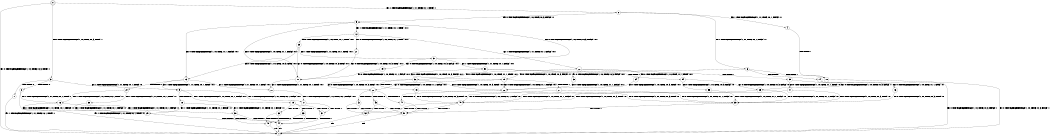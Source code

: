 digraph BCG {
size = "7, 10.5";
center = TRUE;
node [shape = circle];
0 [peripheries = 2];
0 -> 1 [label = "EX !0 !ATOMIC_EXCH_BRANCH (1, +0, TRUE, +0, 3, TRUE) !::"];
0 -> 2 [label = "EX !1 !ATOMIC_EXCH_BRANCH (1, +1, TRUE, +0, 1, TRUE) !::"];
0 -> 3 [label = "EX !0 !ATOMIC_EXCH_BRANCH (1, +0, TRUE, +0, 3, TRUE) !::"];
2 -> 4 [label = "EX !1 !ATOMIC_EXCH_BRANCH (1, +1, TRUE, +0, 1, FALSE) !:1:"];
2 -> 5 [label = "EX !0 !ATOMIC_EXCH_BRANCH (1, +0, TRUE, +0, 3, FALSE) !:1:"];
2 -> 6 [label = "EX !1 !ATOMIC_EXCH_BRANCH (1, +1, TRUE, +0, 1, FALSE) !:1:"];
3 -> 7 [label = "TERMINATE !0"];
3 -> 8 [label = "TERMINATE !0"];
3 -> 9 [label = "EX !1 !ATOMIC_EXCH_BRANCH (1, +1, TRUE, +0, 1, TRUE) !:0:"];
4 -> 10 [label = "TERMINATE !1"];
5 -> 11 [label = "EX !0 !ATOMIC_EXCH_BRANCH (1, +0, TRUE, +1, 1, FALSE) !:0:1:"];
5 -> 12 [label = "EX !1 !ATOMIC_EXCH_BRANCH (1, +1, TRUE, +0, 1, TRUE) !:0:1:"];
5 -> 13 [label = "EX !0 !ATOMIC_EXCH_BRANCH (1, +0, TRUE, +1, 1, FALSE) !:0:1:"];
6 -> 10 [label = "TERMINATE !1"];
6 -> 14 [label = "TERMINATE !1"];
6 -> 15 [label = "EX !0 !ATOMIC_EXCH_BRANCH (1, +0, TRUE, +0, 3, FALSE) !:1:"];
7 -> 1 [label = "EX !1 !ATOMIC_EXCH_BRANCH (1, +1, TRUE, +0, 1, TRUE) !::"];
8 -> 1 [label = "EX !1 !ATOMIC_EXCH_BRANCH (1, +1, TRUE, +0, 1, TRUE) !::"];
8 -> 16 [label = "EX !1 !ATOMIC_EXCH_BRANCH (1, +1, TRUE, +0, 1, TRUE) !::"];
9 -> 17 [label = "EX !1 !ATOMIC_EXCH_BRANCH (1, +1, TRUE, +0, 1, FALSE) !:0:1:"];
9 -> 18 [label = "TERMINATE !0"];
9 -> 19 [label = "EX !1 !ATOMIC_EXCH_BRANCH (1, +1, TRUE, +0, 1, FALSE) !:0:1:"];
10 -> 1 [label = "EX !0 !ATOMIC_EXCH_BRANCH (1, +0, TRUE, +0, 3, FALSE) !::"];
11 -> 20 [label = "EX !1 !ATOMIC_EXCH_BRANCH (1, +1, TRUE, +0, 1, TRUE) !:0:1:"];
12 -> 21 [label = "EX !0 !ATOMIC_EXCH_BRANCH (1, +0, TRUE, +1, 1, TRUE) !:0:1:"];
12 -> 22 [label = "EX !1 !ATOMIC_EXCH_BRANCH (1, +1, TRUE, +0, 1, FALSE) !:0:1:"];
12 -> 23 [label = "EX !0 !ATOMIC_EXCH_BRANCH (1, +0, TRUE, +1, 1, TRUE) !:0:1:"];
13 -> 20 [label = "EX !1 !ATOMIC_EXCH_BRANCH (1, +1, TRUE, +0, 1, TRUE) !:0:1:"];
13 -> 24 [label = "TERMINATE !0"];
13 -> 9 [label = "EX !1 !ATOMIC_EXCH_BRANCH (1, +1, TRUE, +0, 1, TRUE) !:0:1:"];
14 -> 1 [label = "EX !0 !ATOMIC_EXCH_BRANCH (1, +0, TRUE, +0, 3, FALSE) !::"];
14 -> 25 [label = "EX !0 !ATOMIC_EXCH_BRANCH (1, +0, TRUE, +0, 3, FALSE) !::"];
15 -> 26 [label = "EX !0 !ATOMIC_EXCH_BRANCH (1, +0, TRUE, +1, 1, FALSE) !:0:1:"];
15 -> 27 [label = "TERMINATE !1"];
15 -> 28 [label = "EX !0 !ATOMIC_EXCH_BRANCH (1, +0, TRUE, +1, 1, FALSE) !:0:1:"];
16 -> 29 [label = "EX !1 !ATOMIC_EXCH_BRANCH (1, +1, TRUE, +0, 1, FALSE) !:1:"];
16 -> 30 [label = "EX !1 !ATOMIC_EXCH_BRANCH (1, +1, TRUE, +0, 1, FALSE) !:1:"];
17 -> 31 [label = "TERMINATE !0"];
18 -> 29 [label = "EX !1 !ATOMIC_EXCH_BRANCH (1, +1, TRUE, +0, 1, FALSE) !:1:"];
18 -> 30 [label = "EX !1 !ATOMIC_EXCH_BRANCH (1, +1, TRUE, +0, 1, FALSE) !:1:"];
19 -> 31 [label = "TERMINATE !0"];
19 -> 32 [label = "TERMINATE !1"];
19 -> 33 [label = "TERMINATE !0"];
20 -> 17 [label = "EX !1 !ATOMIC_EXCH_BRANCH (1, +1, TRUE, +0, 1, FALSE) !:0:1:"];
21 -> 11 [label = "EX !0 !ATOMIC_EXCH_BRANCH (1, +0, TRUE, +0, 3, TRUE) !:0:1:"];
22 -> 34 [label = "EX !0 !ATOMIC_EXCH_BRANCH (1, +0, TRUE, +1, 1, TRUE) !:0:1:"];
22 -> 35 [label = "TERMINATE !1"];
22 -> 36 [label = "EX !0 !ATOMIC_EXCH_BRANCH (1, +0, TRUE, +1, 1, TRUE) !:0:1:"];
23 -> 11 [label = "EX !0 !ATOMIC_EXCH_BRANCH (1, +0, TRUE, +0, 3, TRUE) !:0:1:"];
23 -> 37 [label = "EX !1 !ATOMIC_EXCH_BRANCH (1, +1, TRUE, +0, 1, TRUE) !:0:1:"];
23 -> 13 [label = "EX !0 !ATOMIC_EXCH_BRANCH (1, +0, TRUE, +0, 3, TRUE) !:0:1:"];
24 -> 38 [label = "EX !1 !ATOMIC_EXCH_BRANCH (1, +1, TRUE, +0, 1, TRUE) !:1:"];
24 -> 16 [label = "EX !1 !ATOMIC_EXCH_BRANCH (1, +1, TRUE, +0, 1, TRUE) !:1:"];
25 -> 39 [label = "EX !0 !ATOMIC_EXCH_BRANCH (1, +0, TRUE, +1, 1, FALSE) !:0:"];
25 -> 40 [label = "EX !0 !ATOMIC_EXCH_BRANCH (1, +0, TRUE, +1, 1, FALSE) !:0:"];
26 -> 41 [label = "TERMINATE !0"];
27 -> 39 [label = "EX !0 !ATOMIC_EXCH_BRANCH (1, +0, TRUE, +1, 1, FALSE) !:0:"];
27 -> 40 [label = "EX !0 !ATOMIC_EXCH_BRANCH (1, +0, TRUE, +1, 1, FALSE) !:0:"];
28 -> 41 [label = "TERMINATE !0"];
28 -> 42 [label = "TERMINATE !1"];
28 -> 43 [label = "TERMINATE !0"];
29 -> 44 [label = "TERMINATE !1"];
30 -> 44 [label = "TERMINATE !1"];
30 -> 45 [label = "TERMINATE !1"];
31 -> 44 [label = "TERMINATE !1"];
32 -> 44 [label = "TERMINATE !0"];
32 -> 45 [label = "TERMINATE !0"];
33 -> 44 [label = "TERMINATE !1"];
33 -> 45 [label = "TERMINATE !1"];
34 -> 26 [label = "EX !0 !ATOMIC_EXCH_BRANCH (1, +0, TRUE, +0, 3, TRUE) !:0:1:"];
35 -> 46 [label = "EX !0 !ATOMIC_EXCH_BRANCH (1, +0, TRUE, +1, 1, TRUE) !:0:"];
35 -> 47 [label = "EX !0 !ATOMIC_EXCH_BRANCH (1, +0, TRUE, +1, 1, TRUE) !:0:"];
36 -> 26 [label = "EX !0 !ATOMIC_EXCH_BRANCH (1, +0, TRUE, +0, 3, TRUE) !:0:1:"];
36 -> 48 [label = "TERMINATE !1"];
36 -> 28 [label = "EX !0 !ATOMIC_EXCH_BRANCH (1, +0, TRUE, +0, 3, TRUE) !:0:1:"];
37 -> 49 [label = "EX !0 !ATOMIC_EXCH_BRANCH (1, +0, TRUE, +0, 3, FALSE) !:0:1:"];
37 -> 50 [label = "EX !1 !ATOMIC_EXCH_BRANCH (1, +1, TRUE, +0, 1, FALSE) !:0:1:"];
37 -> 5 [label = "EX !0 !ATOMIC_EXCH_BRANCH (1, +0, TRUE, +0, 3, FALSE) !:0:1:"];
38 -> 29 [label = "EX !1 !ATOMIC_EXCH_BRANCH (1, +1, TRUE, +0, 1, FALSE) !:1:"];
39 -> 51 [label = "TERMINATE !0"];
40 -> 51 [label = "TERMINATE !0"];
40 -> 52 [label = "TERMINATE !0"];
41 -> 51 [label = "TERMINATE !1"];
42 -> 51 [label = "TERMINATE !0"];
42 -> 52 [label = "TERMINATE !0"];
43 -> 51 [label = "TERMINATE !1"];
43 -> 52 [label = "TERMINATE !1"];
44 -> 1 [label = "exit"];
45 -> 1 [label = "exit"];
46 -> 39 [label = "EX !0 !ATOMIC_EXCH_BRANCH (1, +0, TRUE, +0, 3, TRUE) !:0:"];
47 -> 39 [label = "EX !0 !ATOMIC_EXCH_BRANCH (1, +0, TRUE, +0, 3, TRUE) !:0:"];
47 -> 40 [label = "EX !0 !ATOMIC_EXCH_BRANCH (1, +0, TRUE, +0, 3, TRUE) !:0:"];
48 -> 39 [label = "EX !0 !ATOMIC_EXCH_BRANCH (1, +0, TRUE, +0, 3, TRUE) !:0:"];
48 -> 40 [label = "EX !0 !ATOMIC_EXCH_BRANCH (1, +0, TRUE, +0, 3, TRUE) !:0:"];
49 -> 11 [label = "EX !0 !ATOMIC_EXCH_BRANCH (1, +0, TRUE, +1, 1, FALSE) !:0:1:"];
50 -> 53 [label = "EX !0 !ATOMIC_EXCH_BRANCH (1, +0, TRUE, +0, 3, FALSE) !:0:1:"];
50 -> 54 [label = "TERMINATE !1"];
50 -> 15 [label = "EX !0 !ATOMIC_EXCH_BRANCH (1, +0, TRUE, +0, 3, FALSE) !:0:1:"];
51 -> 1 [label = "exit"];
52 -> 1 [label = "exit"];
53 -> 26 [label = "EX !0 !ATOMIC_EXCH_BRANCH (1, +0, TRUE, +1, 1, FALSE) !:0:1:"];
54 -> 55 [label = "EX !0 !ATOMIC_EXCH_BRANCH (1, +0, TRUE, +0, 3, FALSE) !:0:"];
54 -> 25 [label = "EX !0 !ATOMIC_EXCH_BRANCH (1, +0, TRUE, +0, 3, FALSE) !:0:"];
55 -> 39 [label = "EX !0 !ATOMIC_EXCH_BRANCH (1, +0, TRUE, +1, 1, FALSE) !:0:"];
}
